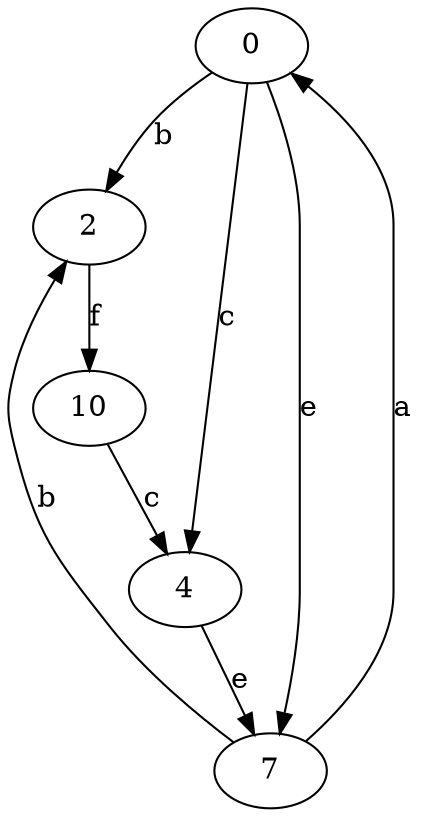 strict digraph  {
0;
2;
4;
7;
10;
0 -> 2  [label=b];
0 -> 4  [label=c];
0 -> 7  [label=e];
2 -> 10  [label=f];
4 -> 7  [label=e];
7 -> 0  [label=a];
7 -> 2  [label=b];
10 -> 4  [label=c];
}
